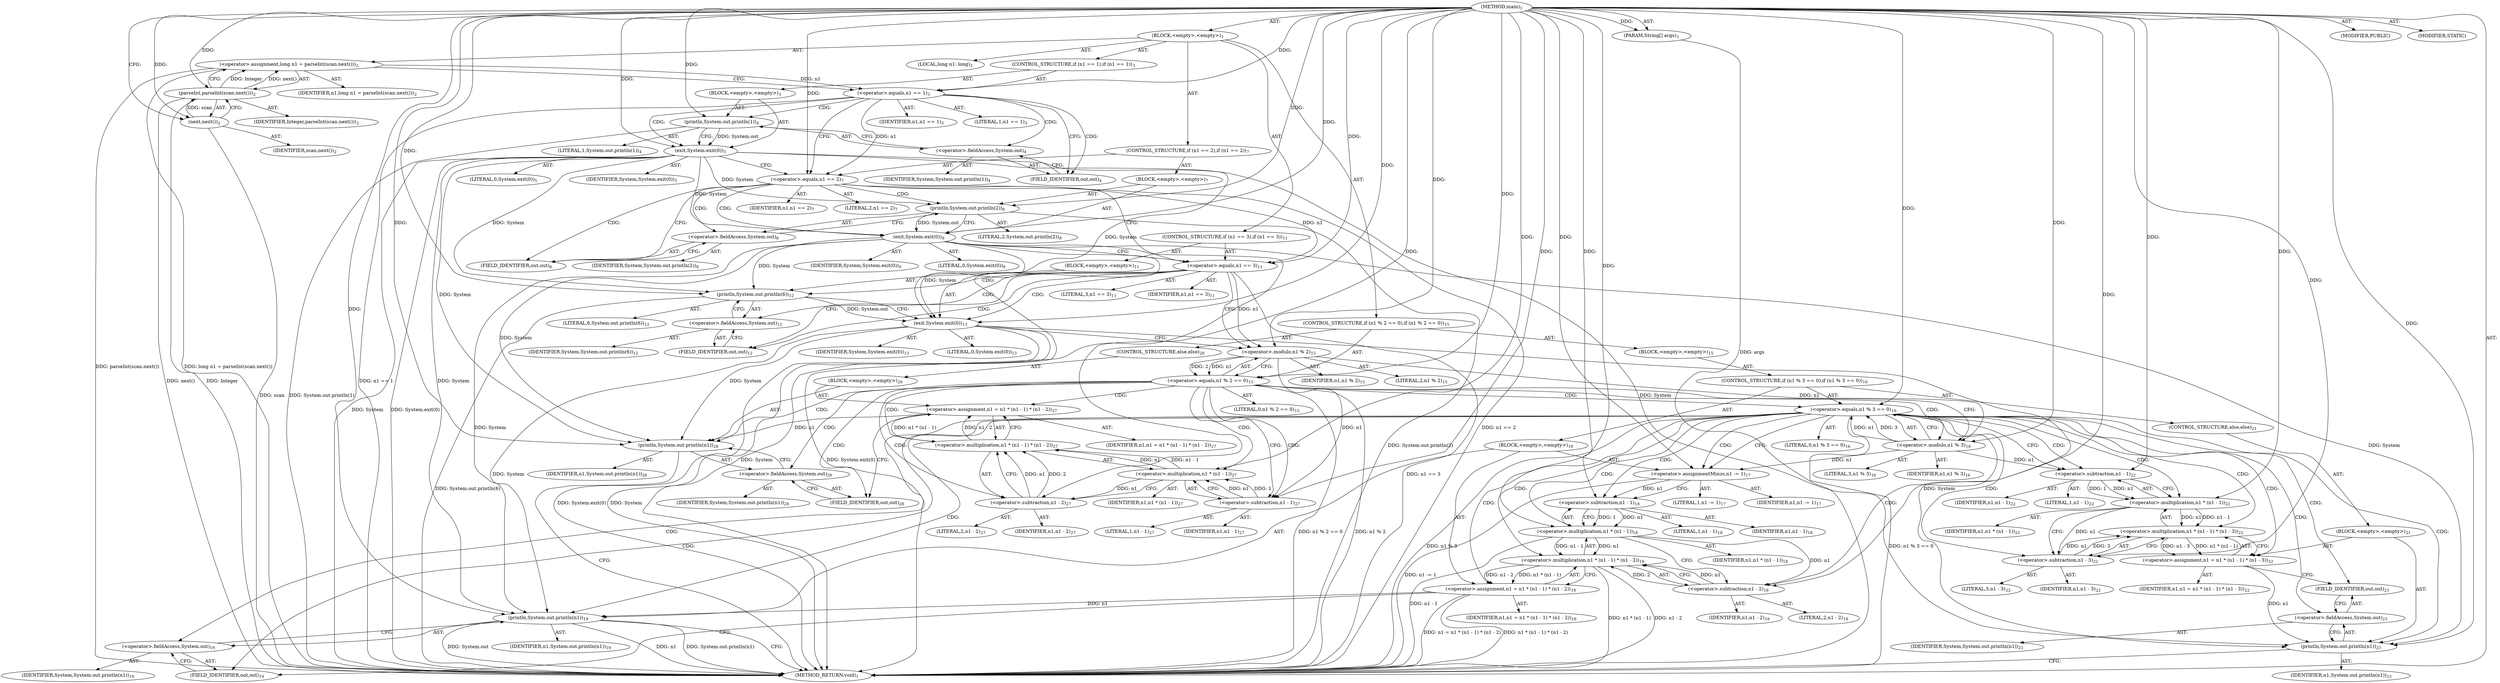 digraph "main" {  
"17" [label = <(METHOD,main)<SUB>1</SUB>> ]
"18" [label = <(PARAM,String[] args)<SUB>1</SUB>> ]
"19" [label = <(BLOCK,&lt;empty&gt;,&lt;empty&gt;)<SUB>1</SUB>> ]
"20" [label = <(LOCAL,long n1: long)<SUB>2</SUB>> ]
"21" [label = <(&lt;operator&gt;.assignment,long n1 = parseInt(scan.next()))<SUB>2</SUB>> ]
"22" [label = <(IDENTIFIER,n1,long n1 = parseInt(scan.next()))<SUB>2</SUB>> ]
"23" [label = <(parseInt,parseInt(scan.next()))<SUB>2</SUB>> ]
"24" [label = <(IDENTIFIER,Integer,parseInt(scan.next()))<SUB>2</SUB>> ]
"25" [label = <(next,next())<SUB>2</SUB>> ]
"26" [label = <(IDENTIFIER,scan,next())<SUB>2</SUB>> ]
"27" [label = <(CONTROL_STRUCTURE,if (n1 == 1),if (n1 == 1))<SUB>3</SUB>> ]
"28" [label = <(&lt;operator&gt;.equals,n1 == 1)<SUB>3</SUB>> ]
"29" [label = <(IDENTIFIER,n1,n1 == 1)<SUB>3</SUB>> ]
"30" [label = <(LITERAL,1,n1 == 1)<SUB>3</SUB>> ]
"31" [label = <(BLOCK,&lt;empty&gt;,&lt;empty&gt;)<SUB>3</SUB>> ]
"32" [label = <(println,System.out.println(1))<SUB>4</SUB>> ]
"33" [label = <(&lt;operator&gt;.fieldAccess,System.out)<SUB>4</SUB>> ]
"34" [label = <(IDENTIFIER,System,System.out.println(1))<SUB>4</SUB>> ]
"35" [label = <(FIELD_IDENTIFIER,out,out)<SUB>4</SUB>> ]
"36" [label = <(LITERAL,1,System.out.println(1))<SUB>4</SUB>> ]
"37" [label = <(exit,System.exit(0))<SUB>5</SUB>> ]
"38" [label = <(IDENTIFIER,System,System.exit(0))<SUB>5</SUB>> ]
"39" [label = <(LITERAL,0,System.exit(0))<SUB>5</SUB>> ]
"40" [label = <(CONTROL_STRUCTURE,if (n1 == 2),if (n1 == 2))<SUB>7</SUB>> ]
"41" [label = <(&lt;operator&gt;.equals,n1 == 2)<SUB>7</SUB>> ]
"42" [label = <(IDENTIFIER,n1,n1 == 2)<SUB>7</SUB>> ]
"43" [label = <(LITERAL,2,n1 == 2)<SUB>7</SUB>> ]
"44" [label = <(BLOCK,&lt;empty&gt;,&lt;empty&gt;)<SUB>7</SUB>> ]
"45" [label = <(println,System.out.println(2))<SUB>8</SUB>> ]
"46" [label = <(&lt;operator&gt;.fieldAccess,System.out)<SUB>8</SUB>> ]
"47" [label = <(IDENTIFIER,System,System.out.println(2))<SUB>8</SUB>> ]
"48" [label = <(FIELD_IDENTIFIER,out,out)<SUB>8</SUB>> ]
"49" [label = <(LITERAL,2,System.out.println(2))<SUB>8</SUB>> ]
"50" [label = <(exit,System.exit(0))<SUB>9</SUB>> ]
"51" [label = <(IDENTIFIER,System,System.exit(0))<SUB>9</SUB>> ]
"52" [label = <(LITERAL,0,System.exit(0))<SUB>9</SUB>> ]
"53" [label = <(CONTROL_STRUCTURE,if (n1 == 3),if (n1 == 3))<SUB>11</SUB>> ]
"54" [label = <(&lt;operator&gt;.equals,n1 == 3)<SUB>11</SUB>> ]
"55" [label = <(IDENTIFIER,n1,n1 == 3)<SUB>11</SUB>> ]
"56" [label = <(LITERAL,3,n1 == 3)<SUB>11</SUB>> ]
"57" [label = <(BLOCK,&lt;empty&gt;,&lt;empty&gt;)<SUB>11</SUB>> ]
"58" [label = <(println,System.out.println(6))<SUB>12</SUB>> ]
"59" [label = <(&lt;operator&gt;.fieldAccess,System.out)<SUB>12</SUB>> ]
"60" [label = <(IDENTIFIER,System,System.out.println(6))<SUB>12</SUB>> ]
"61" [label = <(FIELD_IDENTIFIER,out,out)<SUB>12</SUB>> ]
"62" [label = <(LITERAL,6,System.out.println(6))<SUB>12</SUB>> ]
"63" [label = <(exit,System.exit(0))<SUB>13</SUB>> ]
"64" [label = <(IDENTIFIER,System,System.exit(0))<SUB>13</SUB>> ]
"65" [label = <(LITERAL,0,System.exit(0))<SUB>13</SUB>> ]
"66" [label = <(CONTROL_STRUCTURE,if (n1 % 2 == 0),if (n1 % 2 == 0))<SUB>15</SUB>> ]
"67" [label = <(&lt;operator&gt;.equals,n1 % 2 == 0)<SUB>15</SUB>> ]
"68" [label = <(&lt;operator&gt;.modulo,n1 % 2)<SUB>15</SUB>> ]
"69" [label = <(IDENTIFIER,n1,n1 % 2)<SUB>15</SUB>> ]
"70" [label = <(LITERAL,2,n1 % 2)<SUB>15</SUB>> ]
"71" [label = <(LITERAL,0,n1 % 2 == 0)<SUB>15</SUB>> ]
"72" [label = <(BLOCK,&lt;empty&gt;,&lt;empty&gt;)<SUB>15</SUB>> ]
"73" [label = <(CONTROL_STRUCTURE,if (n1 % 3 == 0),if (n1 % 3 == 0))<SUB>16</SUB>> ]
"74" [label = <(&lt;operator&gt;.equals,n1 % 3 == 0)<SUB>16</SUB>> ]
"75" [label = <(&lt;operator&gt;.modulo,n1 % 3)<SUB>16</SUB>> ]
"76" [label = <(IDENTIFIER,n1,n1 % 3)<SUB>16</SUB>> ]
"77" [label = <(LITERAL,3,n1 % 3)<SUB>16</SUB>> ]
"78" [label = <(LITERAL,0,n1 % 3 == 0)<SUB>16</SUB>> ]
"79" [label = <(BLOCK,&lt;empty&gt;,&lt;empty&gt;)<SUB>16</SUB>> ]
"80" [label = <(&lt;operator&gt;.assignmentMinus,n1 -= 1)<SUB>17</SUB>> ]
"81" [label = <(IDENTIFIER,n1,n1 -= 1)<SUB>17</SUB>> ]
"82" [label = <(LITERAL,1,n1 -= 1)<SUB>17</SUB>> ]
"83" [label = <(&lt;operator&gt;.assignment,n1 = n1 * (n1 - 1) * (n1 - 2))<SUB>18</SUB>> ]
"84" [label = <(IDENTIFIER,n1,n1 = n1 * (n1 - 1) * (n1 - 2))<SUB>18</SUB>> ]
"85" [label = <(&lt;operator&gt;.multiplication,n1 * (n1 - 1) * (n1 - 2))<SUB>18</SUB>> ]
"86" [label = <(&lt;operator&gt;.multiplication,n1 * (n1 - 1))<SUB>18</SUB>> ]
"87" [label = <(IDENTIFIER,n1,n1 * (n1 - 1))<SUB>18</SUB>> ]
"88" [label = <(&lt;operator&gt;.subtraction,n1 - 1)<SUB>18</SUB>> ]
"89" [label = <(IDENTIFIER,n1,n1 - 1)<SUB>18</SUB>> ]
"90" [label = <(LITERAL,1,n1 - 1)<SUB>18</SUB>> ]
"91" [label = <(&lt;operator&gt;.subtraction,n1 - 2)<SUB>18</SUB>> ]
"92" [label = <(IDENTIFIER,n1,n1 - 2)<SUB>18</SUB>> ]
"93" [label = <(LITERAL,2,n1 - 2)<SUB>18</SUB>> ]
"94" [label = <(println,System.out.println(n1))<SUB>19</SUB>> ]
"95" [label = <(&lt;operator&gt;.fieldAccess,System.out)<SUB>19</SUB>> ]
"96" [label = <(IDENTIFIER,System,System.out.println(n1))<SUB>19</SUB>> ]
"97" [label = <(FIELD_IDENTIFIER,out,out)<SUB>19</SUB>> ]
"98" [label = <(IDENTIFIER,n1,System.out.println(n1))<SUB>19</SUB>> ]
"99" [label = <(CONTROL_STRUCTURE,else,else)<SUB>21</SUB>> ]
"100" [label = <(BLOCK,&lt;empty&gt;,&lt;empty&gt;)<SUB>21</SUB>> ]
"101" [label = <(&lt;operator&gt;.assignment,n1 = n1 * (n1 - 1) * (n1 - 3))<SUB>22</SUB>> ]
"102" [label = <(IDENTIFIER,n1,n1 = n1 * (n1 - 1) * (n1 - 3))<SUB>22</SUB>> ]
"103" [label = <(&lt;operator&gt;.multiplication,n1 * (n1 - 1) * (n1 - 3))<SUB>22</SUB>> ]
"104" [label = <(&lt;operator&gt;.multiplication,n1 * (n1 - 1))<SUB>22</SUB>> ]
"105" [label = <(IDENTIFIER,n1,n1 * (n1 - 1))<SUB>22</SUB>> ]
"106" [label = <(&lt;operator&gt;.subtraction,n1 - 1)<SUB>22</SUB>> ]
"107" [label = <(IDENTIFIER,n1,n1 - 1)<SUB>22</SUB>> ]
"108" [label = <(LITERAL,1,n1 - 1)<SUB>22</SUB>> ]
"109" [label = <(&lt;operator&gt;.subtraction,n1 - 3)<SUB>22</SUB>> ]
"110" [label = <(IDENTIFIER,n1,n1 - 3)<SUB>22</SUB>> ]
"111" [label = <(LITERAL,3,n1 - 3)<SUB>22</SUB>> ]
"112" [label = <(println,System.out.println(n1))<SUB>23</SUB>> ]
"113" [label = <(&lt;operator&gt;.fieldAccess,System.out)<SUB>23</SUB>> ]
"114" [label = <(IDENTIFIER,System,System.out.println(n1))<SUB>23</SUB>> ]
"115" [label = <(FIELD_IDENTIFIER,out,out)<SUB>23</SUB>> ]
"116" [label = <(IDENTIFIER,n1,System.out.println(n1))<SUB>23</SUB>> ]
"117" [label = <(CONTROL_STRUCTURE,else,else)<SUB>26</SUB>> ]
"118" [label = <(BLOCK,&lt;empty&gt;,&lt;empty&gt;)<SUB>26</SUB>> ]
"119" [label = <(&lt;operator&gt;.assignment,n1 = n1 * (n1 - 1) * (n1 - 2))<SUB>27</SUB>> ]
"120" [label = <(IDENTIFIER,n1,n1 = n1 * (n1 - 1) * (n1 - 2))<SUB>27</SUB>> ]
"121" [label = <(&lt;operator&gt;.multiplication,n1 * (n1 - 1) * (n1 - 2))<SUB>27</SUB>> ]
"122" [label = <(&lt;operator&gt;.multiplication,n1 * (n1 - 1))<SUB>27</SUB>> ]
"123" [label = <(IDENTIFIER,n1,n1 * (n1 - 1))<SUB>27</SUB>> ]
"124" [label = <(&lt;operator&gt;.subtraction,n1 - 1)<SUB>27</SUB>> ]
"125" [label = <(IDENTIFIER,n1,n1 - 1)<SUB>27</SUB>> ]
"126" [label = <(LITERAL,1,n1 - 1)<SUB>27</SUB>> ]
"127" [label = <(&lt;operator&gt;.subtraction,n1 - 2)<SUB>27</SUB>> ]
"128" [label = <(IDENTIFIER,n1,n1 - 2)<SUB>27</SUB>> ]
"129" [label = <(LITERAL,2,n1 - 2)<SUB>27</SUB>> ]
"130" [label = <(println,System.out.println(n1))<SUB>28</SUB>> ]
"131" [label = <(&lt;operator&gt;.fieldAccess,System.out)<SUB>28</SUB>> ]
"132" [label = <(IDENTIFIER,System,System.out.println(n1))<SUB>28</SUB>> ]
"133" [label = <(FIELD_IDENTIFIER,out,out)<SUB>28</SUB>> ]
"134" [label = <(IDENTIFIER,n1,System.out.println(n1))<SUB>28</SUB>> ]
"135" [label = <(MODIFIER,PUBLIC)> ]
"136" [label = <(MODIFIER,STATIC)> ]
"137" [label = <(METHOD_RETURN,void)<SUB>1</SUB>> ]
  "17" -> "18"  [ label = "AST: "] 
  "17" -> "19"  [ label = "AST: "] 
  "17" -> "135"  [ label = "AST: "] 
  "17" -> "136"  [ label = "AST: "] 
  "17" -> "137"  [ label = "AST: "] 
  "19" -> "20"  [ label = "AST: "] 
  "19" -> "21"  [ label = "AST: "] 
  "19" -> "27"  [ label = "AST: "] 
  "19" -> "40"  [ label = "AST: "] 
  "19" -> "53"  [ label = "AST: "] 
  "19" -> "66"  [ label = "AST: "] 
  "21" -> "22"  [ label = "AST: "] 
  "21" -> "23"  [ label = "AST: "] 
  "23" -> "24"  [ label = "AST: "] 
  "23" -> "25"  [ label = "AST: "] 
  "25" -> "26"  [ label = "AST: "] 
  "27" -> "28"  [ label = "AST: "] 
  "27" -> "31"  [ label = "AST: "] 
  "28" -> "29"  [ label = "AST: "] 
  "28" -> "30"  [ label = "AST: "] 
  "31" -> "32"  [ label = "AST: "] 
  "31" -> "37"  [ label = "AST: "] 
  "32" -> "33"  [ label = "AST: "] 
  "32" -> "36"  [ label = "AST: "] 
  "33" -> "34"  [ label = "AST: "] 
  "33" -> "35"  [ label = "AST: "] 
  "37" -> "38"  [ label = "AST: "] 
  "37" -> "39"  [ label = "AST: "] 
  "40" -> "41"  [ label = "AST: "] 
  "40" -> "44"  [ label = "AST: "] 
  "41" -> "42"  [ label = "AST: "] 
  "41" -> "43"  [ label = "AST: "] 
  "44" -> "45"  [ label = "AST: "] 
  "44" -> "50"  [ label = "AST: "] 
  "45" -> "46"  [ label = "AST: "] 
  "45" -> "49"  [ label = "AST: "] 
  "46" -> "47"  [ label = "AST: "] 
  "46" -> "48"  [ label = "AST: "] 
  "50" -> "51"  [ label = "AST: "] 
  "50" -> "52"  [ label = "AST: "] 
  "53" -> "54"  [ label = "AST: "] 
  "53" -> "57"  [ label = "AST: "] 
  "54" -> "55"  [ label = "AST: "] 
  "54" -> "56"  [ label = "AST: "] 
  "57" -> "58"  [ label = "AST: "] 
  "57" -> "63"  [ label = "AST: "] 
  "58" -> "59"  [ label = "AST: "] 
  "58" -> "62"  [ label = "AST: "] 
  "59" -> "60"  [ label = "AST: "] 
  "59" -> "61"  [ label = "AST: "] 
  "63" -> "64"  [ label = "AST: "] 
  "63" -> "65"  [ label = "AST: "] 
  "66" -> "67"  [ label = "AST: "] 
  "66" -> "72"  [ label = "AST: "] 
  "66" -> "117"  [ label = "AST: "] 
  "67" -> "68"  [ label = "AST: "] 
  "67" -> "71"  [ label = "AST: "] 
  "68" -> "69"  [ label = "AST: "] 
  "68" -> "70"  [ label = "AST: "] 
  "72" -> "73"  [ label = "AST: "] 
  "73" -> "74"  [ label = "AST: "] 
  "73" -> "79"  [ label = "AST: "] 
  "73" -> "99"  [ label = "AST: "] 
  "74" -> "75"  [ label = "AST: "] 
  "74" -> "78"  [ label = "AST: "] 
  "75" -> "76"  [ label = "AST: "] 
  "75" -> "77"  [ label = "AST: "] 
  "79" -> "80"  [ label = "AST: "] 
  "79" -> "83"  [ label = "AST: "] 
  "79" -> "94"  [ label = "AST: "] 
  "80" -> "81"  [ label = "AST: "] 
  "80" -> "82"  [ label = "AST: "] 
  "83" -> "84"  [ label = "AST: "] 
  "83" -> "85"  [ label = "AST: "] 
  "85" -> "86"  [ label = "AST: "] 
  "85" -> "91"  [ label = "AST: "] 
  "86" -> "87"  [ label = "AST: "] 
  "86" -> "88"  [ label = "AST: "] 
  "88" -> "89"  [ label = "AST: "] 
  "88" -> "90"  [ label = "AST: "] 
  "91" -> "92"  [ label = "AST: "] 
  "91" -> "93"  [ label = "AST: "] 
  "94" -> "95"  [ label = "AST: "] 
  "94" -> "98"  [ label = "AST: "] 
  "95" -> "96"  [ label = "AST: "] 
  "95" -> "97"  [ label = "AST: "] 
  "99" -> "100"  [ label = "AST: "] 
  "100" -> "101"  [ label = "AST: "] 
  "100" -> "112"  [ label = "AST: "] 
  "101" -> "102"  [ label = "AST: "] 
  "101" -> "103"  [ label = "AST: "] 
  "103" -> "104"  [ label = "AST: "] 
  "103" -> "109"  [ label = "AST: "] 
  "104" -> "105"  [ label = "AST: "] 
  "104" -> "106"  [ label = "AST: "] 
  "106" -> "107"  [ label = "AST: "] 
  "106" -> "108"  [ label = "AST: "] 
  "109" -> "110"  [ label = "AST: "] 
  "109" -> "111"  [ label = "AST: "] 
  "112" -> "113"  [ label = "AST: "] 
  "112" -> "116"  [ label = "AST: "] 
  "113" -> "114"  [ label = "AST: "] 
  "113" -> "115"  [ label = "AST: "] 
  "117" -> "118"  [ label = "AST: "] 
  "118" -> "119"  [ label = "AST: "] 
  "118" -> "130"  [ label = "AST: "] 
  "119" -> "120"  [ label = "AST: "] 
  "119" -> "121"  [ label = "AST: "] 
  "121" -> "122"  [ label = "AST: "] 
  "121" -> "127"  [ label = "AST: "] 
  "122" -> "123"  [ label = "AST: "] 
  "122" -> "124"  [ label = "AST: "] 
  "124" -> "125"  [ label = "AST: "] 
  "124" -> "126"  [ label = "AST: "] 
  "127" -> "128"  [ label = "AST: "] 
  "127" -> "129"  [ label = "AST: "] 
  "130" -> "131"  [ label = "AST: "] 
  "130" -> "134"  [ label = "AST: "] 
  "131" -> "132"  [ label = "AST: "] 
  "131" -> "133"  [ label = "AST: "] 
  "21" -> "28"  [ label = "CFG: "] 
  "23" -> "21"  [ label = "CFG: "] 
  "28" -> "35"  [ label = "CFG: "] 
  "28" -> "41"  [ label = "CFG: "] 
  "41" -> "48"  [ label = "CFG: "] 
  "41" -> "54"  [ label = "CFG: "] 
  "54" -> "61"  [ label = "CFG: "] 
  "54" -> "68"  [ label = "CFG: "] 
  "67" -> "75"  [ label = "CFG: "] 
  "67" -> "124"  [ label = "CFG: "] 
  "25" -> "23"  [ label = "CFG: "] 
  "32" -> "37"  [ label = "CFG: "] 
  "37" -> "41"  [ label = "CFG: "] 
  "45" -> "50"  [ label = "CFG: "] 
  "50" -> "54"  [ label = "CFG: "] 
  "58" -> "63"  [ label = "CFG: "] 
  "63" -> "68"  [ label = "CFG: "] 
  "68" -> "67"  [ label = "CFG: "] 
  "33" -> "32"  [ label = "CFG: "] 
  "46" -> "45"  [ label = "CFG: "] 
  "59" -> "58"  [ label = "CFG: "] 
  "74" -> "80"  [ label = "CFG: "] 
  "74" -> "106"  [ label = "CFG: "] 
  "119" -> "133"  [ label = "CFG: "] 
  "130" -> "137"  [ label = "CFG: "] 
  "35" -> "33"  [ label = "CFG: "] 
  "48" -> "46"  [ label = "CFG: "] 
  "61" -> "59"  [ label = "CFG: "] 
  "75" -> "74"  [ label = "CFG: "] 
  "80" -> "88"  [ label = "CFG: "] 
  "83" -> "97"  [ label = "CFG: "] 
  "94" -> "137"  [ label = "CFG: "] 
  "121" -> "119"  [ label = "CFG: "] 
  "131" -> "130"  [ label = "CFG: "] 
  "85" -> "83"  [ label = "CFG: "] 
  "95" -> "94"  [ label = "CFG: "] 
  "101" -> "115"  [ label = "CFG: "] 
  "112" -> "137"  [ label = "CFG: "] 
  "122" -> "127"  [ label = "CFG: "] 
  "127" -> "121"  [ label = "CFG: "] 
  "133" -> "131"  [ label = "CFG: "] 
  "86" -> "91"  [ label = "CFG: "] 
  "91" -> "85"  [ label = "CFG: "] 
  "97" -> "95"  [ label = "CFG: "] 
  "103" -> "101"  [ label = "CFG: "] 
  "113" -> "112"  [ label = "CFG: "] 
  "124" -> "122"  [ label = "CFG: "] 
  "88" -> "86"  [ label = "CFG: "] 
  "104" -> "109"  [ label = "CFG: "] 
  "109" -> "103"  [ label = "CFG: "] 
  "115" -> "113"  [ label = "CFG: "] 
  "106" -> "104"  [ label = "CFG: "] 
  "17" -> "25"  [ label = "CFG: "] 
  "18" -> "137"  [ label = "DDG: args"] 
  "23" -> "137"  [ label = "DDG: next()"] 
  "21" -> "137"  [ label = "DDG: parseInt(scan.next())"] 
  "21" -> "137"  [ label = "DDG: long n1 = parseInt(scan.next())"] 
  "28" -> "137"  [ label = "DDG: n1 == 1"] 
  "32" -> "137"  [ label = "DDG: System.out.println(1)"] 
  "37" -> "137"  [ label = "DDG: System"] 
  "37" -> "137"  [ label = "DDG: System.exit(0)"] 
  "41" -> "137"  [ label = "DDG: n1 == 2"] 
  "45" -> "137"  [ label = "DDG: System.out.println(2)"] 
  "50" -> "137"  [ label = "DDG: System"] 
  "50" -> "137"  [ label = "DDG: System.exit(0)"] 
  "54" -> "137"  [ label = "DDG: n1 == 3"] 
  "58" -> "137"  [ label = "DDG: System.out.println(6)"] 
  "63" -> "137"  [ label = "DDG: System"] 
  "63" -> "137"  [ label = "DDG: System.exit(0)"] 
  "67" -> "137"  [ label = "DDG: n1 % 2"] 
  "67" -> "137"  [ label = "DDG: n1 % 2 == 0"] 
  "74" -> "137"  [ label = "DDG: n1 % 3"] 
  "74" -> "137"  [ label = "DDG: n1 % 3 == 0"] 
  "80" -> "137"  [ label = "DDG: n1 -= 1"] 
  "86" -> "137"  [ label = "DDG: n1 - 1"] 
  "85" -> "137"  [ label = "DDG: n1 * (n1 - 1)"] 
  "85" -> "137"  [ label = "DDG: n1 - 2"] 
  "83" -> "137"  [ label = "DDG: n1 * (n1 - 1) * (n1 - 2)"] 
  "83" -> "137"  [ label = "DDG: n1 = n1 * (n1 - 1) * (n1 - 2)"] 
  "94" -> "137"  [ label = "DDG: System.out"] 
  "94" -> "137"  [ label = "DDG: n1"] 
  "94" -> "137"  [ label = "DDG: System.out.println(n1)"] 
  "23" -> "137"  [ label = "DDG: Integer"] 
  "25" -> "137"  [ label = "DDG: scan"] 
  "17" -> "18"  [ label = "DDG: "] 
  "23" -> "21"  [ label = "DDG: Integer"] 
  "23" -> "21"  [ label = "DDG: next()"] 
  "17" -> "23"  [ label = "DDG: "] 
  "25" -> "23"  [ label = "DDG: scan"] 
  "21" -> "28"  [ label = "DDG: n1"] 
  "17" -> "28"  [ label = "DDG: "] 
  "28" -> "41"  [ label = "DDG: n1"] 
  "17" -> "41"  [ label = "DDG: "] 
  "41" -> "54"  [ label = "DDG: n1"] 
  "17" -> "54"  [ label = "DDG: "] 
  "68" -> "67"  [ label = "DDG: n1"] 
  "68" -> "67"  [ label = "DDG: 2"] 
  "17" -> "67"  [ label = "DDG: "] 
  "17" -> "25"  [ label = "DDG: "] 
  "17" -> "32"  [ label = "DDG: "] 
  "32" -> "37"  [ label = "DDG: System.out"] 
  "17" -> "37"  [ label = "DDG: "] 
  "37" -> "45"  [ label = "DDG: System"] 
  "17" -> "45"  [ label = "DDG: "] 
  "37" -> "50"  [ label = "DDG: System"] 
  "45" -> "50"  [ label = "DDG: System.out"] 
  "17" -> "50"  [ label = "DDG: "] 
  "37" -> "58"  [ label = "DDG: System"] 
  "50" -> "58"  [ label = "DDG: System"] 
  "17" -> "58"  [ label = "DDG: "] 
  "37" -> "63"  [ label = "DDG: System"] 
  "50" -> "63"  [ label = "DDG: System"] 
  "58" -> "63"  [ label = "DDG: System.out"] 
  "17" -> "63"  [ label = "DDG: "] 
  "54" -> "68"  [ label = "DDG: n1"] 
  "17" -> "68"  [ label = "DDG: "] 
  "121" -> "119"  [ label = "DDG: n1 * (n1 - 1)"] 
  "121" -> "119"  [ label = "DDG: n1 - 2"] 
  "75" -> "74"  [ label = "DDG: n1"] 
  "75" -> "74"  [ label = "DDG: 3"] 
  "17" -> "74"  [ label = "DDG: "] 
  "17" -> "80"  [ label = "DDG: "] 
  "85" -> "83"  [ label = "DDG: n1 * (n1 - 1)"] 
  "85" -> "83"  [ label = "DDG: n1 - 2"] 
  "37" -> "130"  [ label = "DDG: System"] 
  "50" -> "130"  [ label = "DDG: System"] 
  "63" -> "130"  [ label = "DDG: System"] 
  "119" -> "130"  [ label = "DDG: n1"] 
  "17" -> "130"  [ label = "DDG: "] 
  "68" -> "75"  [ label = "DDG: n1"] 
  "17" -> "75"  [ label = "DDG: "] 
  "75" -> "80"  [ label = "DDG: n1"] 
  "37" -> "94"  [ label = "DDG: System"] 
  "50" -> "94"  [ label = "DDG: System"] 
  "63" -> "94"  [ label = "DDG: System"] 
  "83" -> "94"  [ label = "DDG: n1"] 
  "17" -> "94"  [ label = "DDG: "] 
  "103" -> "101"  [ label = "DDG: n1 * (n1 - 1)"] 
  "103" -> "101"  [ label = "DDG: n1 - 3"] 
  "122" -> "121"  [ label = "DDG: n1"] 
  "122" -> "121"  [ label = "DDG: n1 - 1"] 
  "127" -> "121"  [ label = "DDG: n1"] 
  "127" -> "121"  [ label = "DDG: 2"] 
  "86" -> "85"  [ label = "DDG: n1"] 
  "86" -> "85"  [ label = "DDG: n1 - 1"] 
  "91" -> "85"  [ label = "DDG: n1"] 
  "91" -> "85"  [ label = "DDG: 2"] 
  "37" -> "112"  [ label = "DDG: System"] 
  "50" -> "112"  [ label = "DDG: System"] 
  "63" -> "112"  [ label = "DDG: System"] 
  "101" -> "112"  [ label = "DDG: n1"] 
  "17" -> "112"  [ label = "DDG: "] 
  "124" -> "122"  [ label = "DDG: n1"] 
  "17" -> "122"  [ label = "DDG: "] 
  "124" -> "122"  [ label = "DDG: 1"] 
  "122" -> "127"  [ label = "DDG: n1"] 
  "17" -> "127"  [ label = "DDG: "] 
  "88" -> "86"  [ label = "DDG: n1"] 
  "17" -> "86"  [ label = "DDG: "] 
  "88" -> "86"  [ label = "DDG: 1"] 
  "86" -> "91"  [ label = "DDG: n1"] 
  "17" -> "91"  [ label = "DDG: "] 
  "104" -> "103"  [ label = "DDG: n1"] 
  "104" -> "103"  [ label = "DDG: n1 - 1"] 
  "109" -> "103"  [ label = "DDG: n1"] 
  "109" -> "103"  [ label = "DDG: 3"] 
  "68" -> "124"  [ label = "DDG: n1"] 
  "17" -> "124"  [ label = "DDG: "] 
  "80" -> "88"  [ label = "DDG: n1"] 
  "17" -> "88"  [ label = "DDG: "] 
  "106" -> "104"  [ label = "DDG: n1"] 
  "17" -> "104"  [ label = "DDG: "] 
  "106" -> "104"  [ label = "DDG: 1"] 
  "104" -> "109"  [ label = "DDG: n1"] 
  "17" -> "109"  [ label = "DDG: "] 
  "75" -> "106"  [ label = "DDG: n1"] 
  "17" -> "106"  [ label = "DDG: "] 
  "28" -> "32"  [ label = "CDG: "] 
  "28" -> "37"  [ label = "CDG: "] 
  "28" -> "35"  [ label = "CDG: "] 
  "28" -> "33"  [ label = "CDG: "] 
  "41" -> "48"  [ label = "CDG: "] 
  "41" -> "46"  [ label = "CDG: "] 
  "41" -> "45"  [ label = "CDG: "] 
  "41" -> "50"  [ label = "CDG: "] 
  "54" -> "59"  [ label = "CDG: "] 
  "54" -> "58"  [ label = "CDG: "] 
  "54" -> "61"  [ label = "CDG: "] 
  "54" -> "63"  [ label = "CDG: "] 
  "67" -> "75"  [ label = "CDG: "] 
  "67" -> "122"  [ label = "CDG: "] 
  "67" -> "131"  [ label = "CDG: "] 
  "67" -> "74"  [ label = "CDG: "] 
  "67" -> "119"  [ label = "CDG: "] 
  "67" -> "121"  [ label = "CDG: "] 
  "67" -> "130"  [ label = "CDG: "] 
  "67" -> "127"  [ label = "CDG: "] 
  "67" -> "124"  [ label = "CDG: "] 
  "67" -> "133"  [ label = "CDG: "] 
  "74" -> "94"  [ label = "CDG: "] 
  "74" -> "115"  [ label = "CDG: "] 
  "74" -> "113"  [ label = "CDG: "] 
  "74" -> "85"  [ label = "CDG: "] 
  "74" -> "103"  [ label = "CDG: "] 
  "74" -> "104"  [ label = "CDG: "] 
  "74" -> "95"  [ label = "CDG: "] 
  "74" -> "106"  [ label = "CDG: "] 
  "74" -> "97"  [ label = "CDG: "] 
  "74" -> "91"  [ label = "CDG: "] 
  "74" -> "112"  [ label = "CDG: "] 
  "74" -> "101"  [ label = "CDG: "] 
  "74" -> "80"  [ label = "CDG: "] 
  "74" -> "83"  [ label = "CDG: "] 
  "74" -> "88"  [ label = "CDG: "] 
  "74" -> "109"  [ label = "CDG: "] 
  "74" -> "86"  [ label = "CDG: "] 
}
